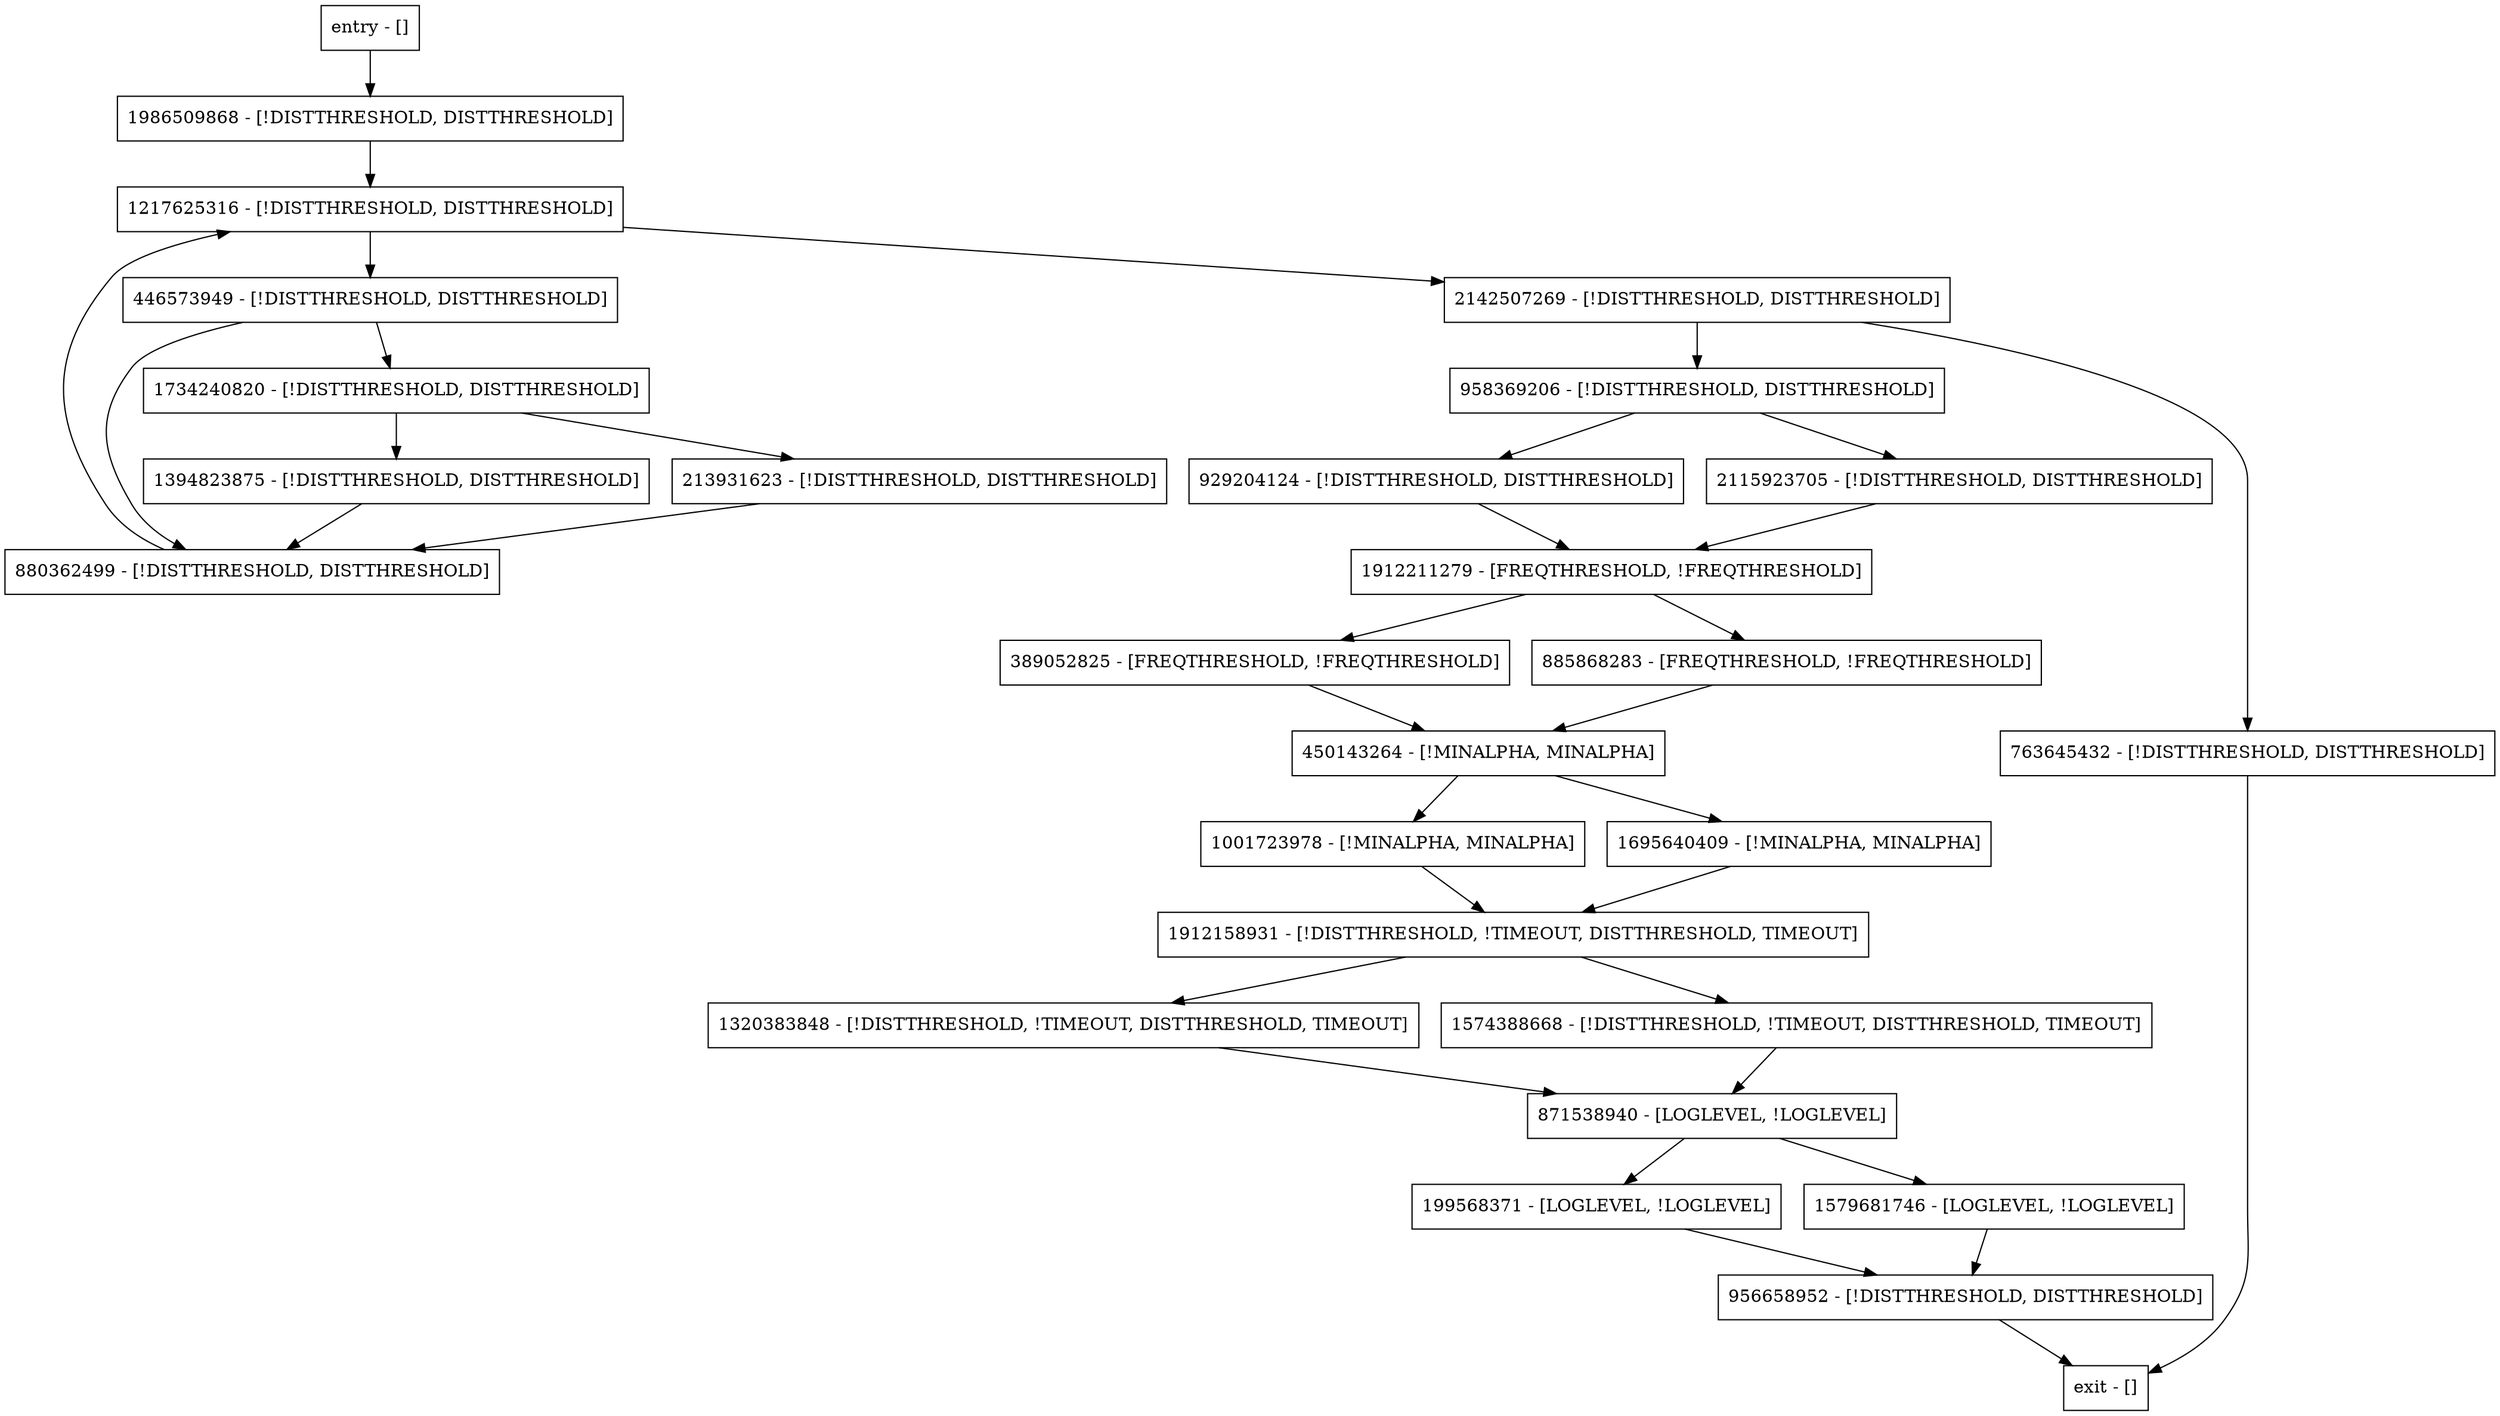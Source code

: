 digraph main {
node [shape=record];
199568371 [label="199568371 - [LOGLEVEL, !LOGLEVEL]"];
1394823875 [label="1394823875 - [!DISTTHRESHOLD, DISTTHRESHOLD]"];
446573949 [label="446573949 - [!DISTTHRESHOLD, DISTTHRESHOLD]"];
880362499 [label="880362499 - [!DISTTHRESHOLD, DISTTHRESHOLD]"];
958369206 [label="958369206 - [!DISTTHRESHOLD, DISTTHRESHOLD]"];
450143264 [label="450143264 - [!MINALPHA, MINALPHA]"];
389052825 [label="389052825 - [FREQTHRESHOLD, !FREQTHRESHOLD]"];
763645432 [label="763645432 - [!DISTTHRESHOLD, DISTTHRESHOLD]"];
1579681746 [label="1579681746 - [LOGLEVEL, !LOGLEVEL]"];
956658952 [label="956658952 - [!DISTTHRESHOLD, DISTTHRESHOLD]"];
1001723978 [label="1001723978 - [!MINALPHA, MINALPHA]"];
2142507269 [label="2142507269 - [!DISTTHRESHOLD, DISTTHRESHOLD]"];
1320383848 [label="1320383848 - [!DISTTHRESHOLD, !TIMEOUT, DISTTHRESHOLD, TIMEOUT]"];
1734240820 [label="1734240820 - [!DISTTHRESHOLD, DISTTHRESHOLD]"];
1695640409 [label="1695640409 - [!MINALPHA, MINALPHA]"];
871538940 [label="871538940 - [LOGLEVEL, !LOGLEVEL]"];
213931623 [label="213931623 - [!DISTTHRESHOLD, DISTTHRESHOLD]"];
885868283 [label="885868283 - [FREQTHRESHOLD, !FREQTHRESHOLD]"];
1986509868 [label="1986509868 - [!DISTTHRESHOLD, DISTTHRESHOLD]"];
entry [label="entry - []"];
exit [label="exit - []"];
1574388668 [label="1574388668 - [!DISTTHRESHOLD, !TIMEOUT, DISTTHRESHOLD, TIMEOUT]"];
1912211279 [label="1912211279 - [FREQTHRESHOLD, !FREQTHRESHOLD]"];
1912158931 [label="1912158931 - [!DISTTHRESHOLD, !TIMEOUT, DISTTHRESHOLD, TIMEOUT]"];
929204124 [label="929204124 - [!DISTTHRESHOLD, DISTTHRESHOLD]"];
2115923705 [label="2115923705 - [!DISTTHRESHOLD, DISTTHRESHOLD]"];
1217625316 [label="1217625316 - [!DISTTHRESHOLD, DISTTHRESHOLD]"];
entry;
exit;
199568371 -> 956658952;
1394823875 -> 880362499;
446573949 -> 1734240820;
446573949 -> 880362499;
880362499 -> 1217625316;
958369206 -> 929204124;
958369206 -> 2115923705;
450143264 -> 1001723978;
450143264 -> 1695640409;
389052825 -> 450143264;
763645432 -> exit;
1579681746 -> 956658952;
956658952 -> exit;
1001723978 -> 1912158931;
2142507269 -> 763645432;
2142507269 -> 958369206;
1320383848 -> 871538940;
1734240820 -> 1394823875;
1734240820 -> 213931623;
1695640409 -> 1912158931;
871538940 -> 199568371;
871538940 -> 1579681746;
213931623 -> 880362499;
885868283 -> 450143264;
1986509868 -> 1217625316;
entry -> 1986509868;
1574388668 -> 871538940;
1912211279 -> 389052825;
1912211279 -> 885868283;
1912158931 -> 1574388668;
1912158931 -> 1320383848;
929204124 -> 1912211279;
2115923705 -> 1912211279;
1217625316 -> 2142507269;
1217625316 -> 446573949;
}

